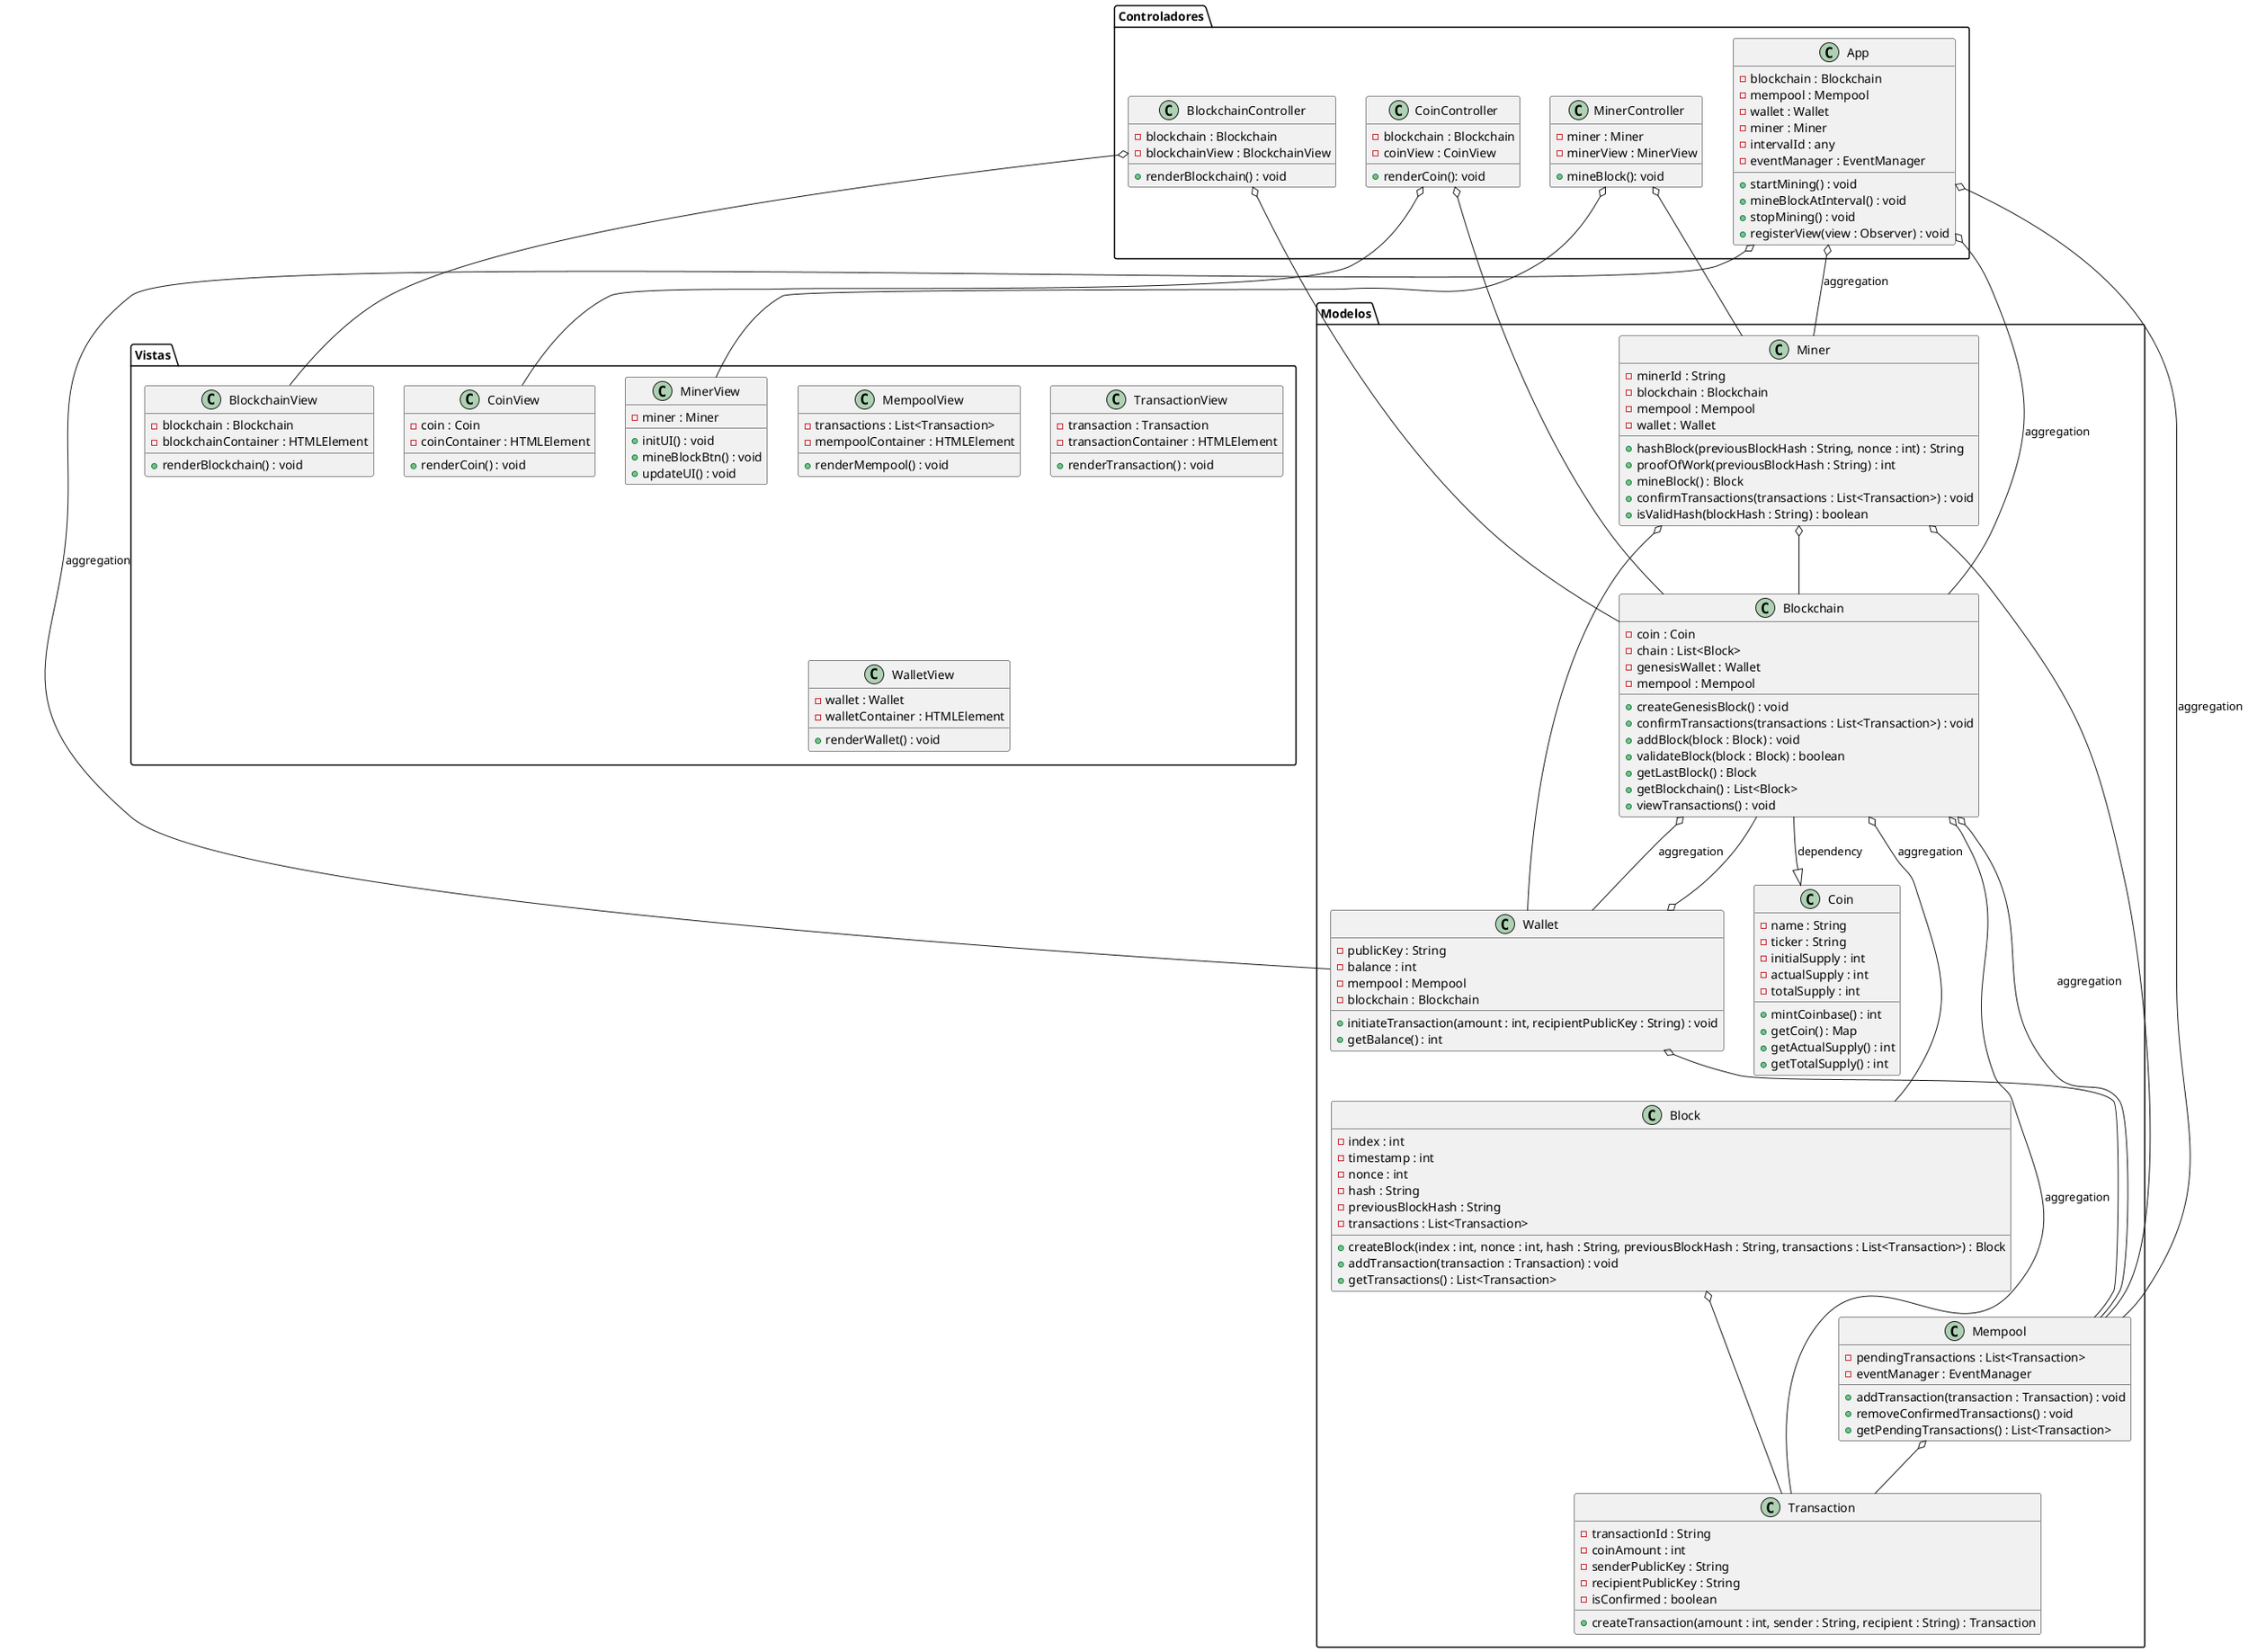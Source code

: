 @startuml

!define Blockchain Blockchain
!define Miner Miner
!define Mempool Mempool
!define Wallet Wallet
!define Block Block
!define Coin Coin
!define Transaction Transaction
!define App App
!define BlockchainView BlockchainView
!define CoinView CoinView
!define MempoolView MempoolView
!define MinerView MinerView
!define TransactionView TransactionView
!define WalletView WalletView
!define BlockchainController BlockchainController

package "Modelos" {
  class Blockchain {
    -coin : Coin
    -chain : List<Block>
    -genesisWallet : Wallet
    -mempool : Mempool
    +createGenesisBlock() : void
    +confirmTransactions(transactions : List<Transaction>) : void
    +addBlock(block : Block) : void
    +validateBlock(block : Block) : boolean
    +getLastBlock() : Block
    +getBlockchain() : List<Block>
    +viewTransactions() : void
  }

  Blockchain --|> Coin : dependency
  Blockchain o-- Block: aggregation
  Blockchain o-- Transaction: aggregation
  Blockchain o-- Wallet: aggregation
  Blockchain o-- Mempool: aggregation

  class Miner {
    -minerId : String
    -blockchain : Blockchain
    -mempool : Mempool
    -wallet : Wallet
    +hashBlock(previousBlockHash : String, nonce : int) : String
    +proofOfWork(previousBlockHash : String) : int
    +mineBlock() : Block
    +confirmTransactions(transactions : List<Transaction>) : void
    +isValidHash(blockHash : String) : boolean
  }

  Miner o-- Blockchain
  Miner o-- Mempool
  Miner o-- Wallet

  class Mempool {
    -pendingTransactions : List<Transaction>
    -eventManager : EventManager
    +addTransaction(transaction : Transaction) : void
    +removeConfirmedTransactions() : void
    +getPendingTransactions() : List<Transaction>
  }

  Mempool o-- Transaction

  class Wallet {
    -publicKey : String
    -balance : int
    -mempool : Mempool
    -blockchain : Blockchain
    +initiateTransaction(amount : int, recipientPublicKey : String) : void
    +getBalance() : int
  }

  Wallet o-- Mempool
  Wallet o-- Blockchain

  class Block {
    -index : int
    -timestamp : int
    -nonce : int
    -hash : String
    -previousBlockHash : String
    -transactions : List<Transaction>
    +createBlock(index : int, nonce : int, hash : String, previousBlockHash : String, transactions : List<Transaction>) : Block
    +addTransaction(transaction : Transaction) : void
    +getTransactions() : List<Transaction>
  }

  Block o-- Transaction

  class Coin {
    -name : String
    -ticker : String
    -initialSupply : int
    -actualSupply : int
    -totalSupply : int
    +mintCoinbase() : int
    +getCoin() : Map
    +getActualSupply() : int
    +getTotalSupply() : int
  }

  class Transaction {
    -transactionId : String
    -coinAmount : int
    -senderPublicKey : String
    -recipientPublicKey : String
    -isConfirmed : boolean
    +createTransaction(amount : int, sender : String, recipient : String) : Transaction
  }
}

package "Vistas" {
  class BlockchainView {
    -blockchain : Blockchain
    -blockchainContainer : HTMLElement
    +renderBlockchain() : void
  }

  class CoinView {
    -coin : Coin
    -coinContainer : HTMLElement
    +renderCoin() : void
  }

  class MempoolView {
    -transactions : List<Transaction>
    -mempoolContainer : HTMLElement
    +renderMempool() : void
  }

  class MinerView {
    -miner : Miner
    +initUI() : void
    +mineBlockBtn() : void
    +updateUI() : void
  }

  class TransactionView {
    -transaction : Transaction
    -transactionContainer : HTMLElement
    +renderTransaction() : void
  }

  class WalletView {
    -wallet : Wallet
    -walletContainer : HTMLElement
    +renderWallet() : void
  }

}

package "Controladores" {
  class App {
    -blockchain : Blockchain
    -mempool : Mempool
    -wallet : Wallet
    -miner : Miner
    -intervalId : any
    -eventManager : EventManager
    +startMining() : void
    +mineBlockAtInterval() : void
    +stopMining() : void
    +registerView(view : Observer) : void
  }

  App o-- Blockchain: aggregation
  App o-- Mempool: aggregation
  App o-- Wallet: aggregation
  App o-- Miner: aggregation


  class BlockchainController {
    -blockchain : Blockchain
    -blockchainView : BlockchainView
    +renderBlockchain() : void
  }

    class CoinController{
    -blockchain : Blockchain 
    -coinView : CoinView
    +renderCoin(): void
  }

  class MinerController{
    -miner : Miner 
    -minerView : MinerView
    +mineBlock(): void
  }

  BlockchainController o-- Blockchain
  BlockchainController o-- BlockchainView
  CoinController o-- Blockchain
  CoinController o-- CoinView
  MinerController o-- Miner
  MinerController o-- MinerView
}

@enduml

